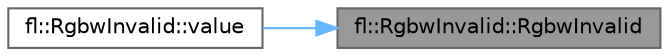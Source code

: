 digraph "fl::RgbwInvalid::RgbwInvalid"
{
 // INTERACTIVE_SVG=YES
 // LATEX_PDF_SIZE
  bgcolor="transparent";
  edge [fontname=Helvetica,fontsize=10,labelfontname=Helvetica,labelfontsize=10];
  node [fontname=Helvetica,fontsize=10,shape=box,height=0.2,width=0.4];
  rankdir="RL";
  Node1 [id="Node000001",label="fl::RgbwInvalid::RgbwInvalid",height=0.2,width=0.4,color="gray40", fillcolor="grey60", style="filled", fontcolor="black",tooltip=" "];
  Node1 -> Node2 [id="edge1_Node000001_Node000002",dir="back",color="steelblue1",style="solid",tooltip=" "];
  Node2 [id="Node000002",label="fl::RgbwInvalid::value",height=0.2,width=0.4,color="grey40", fillcolor="white", style="filled",URL="$d2/d73/structfl_1_1_rgbw_invalid_a52a88c30a66231c8455d8a26b3a16de5.html#a52a88c30a66231c8455d8a26b3a16de5",tooltip=" "];
}
